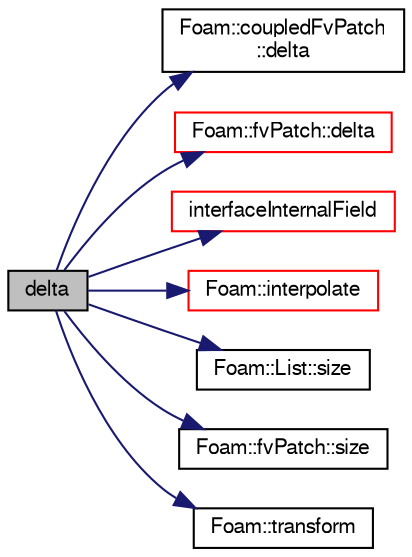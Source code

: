 digraph "delta"
{
  bgcolor="transparent";
  edge [fontname="FreeSans",fontsize="10",labelfontname="FreeSans",labelfontsize="10"];
  node [fontname="FreeSans",fontsize="10",shape=record];
  rankdir="LR";
  Node785 [label="delta",height=0.2,width=0.4,color="black", fillcolor="grey75", style="filled", fontcolor="black"];
  Node785 -> Node786 [color="midnightblue",fontsize="10",style="solid",fontname="FreeSans"];
  Node786 [label="Foam::coupledFvPatch\l::delta",height=0.2,width=0.4,color="black",URL="$a22794.html#af28a1b7920549c636b63713ee2365216",tooltip="Return delta (P to N) vectors across coupled patch. "];
  Node785 -> Node787 [color="midnightblue",fontsize="10",style="solid",fontname="FreeSans"];
  Node787 [label="Foam::fvPatch::delta",height=0.2,width=0.4,color="red",URL="$a22870.html#a8c83ba56d8c5964b15844718d953be71",tooltip="Return cell-centre to face-centre vector. "];
  Node785 -> Node890 [color="midnightblue",fontsize="10",style="solid",fontname="FreeSans"];
  Node890 [label="interfaceInternalField",height=0.2,width=0.4,color="red",URL="$a22806.html#aa8871ae0f8409c5f343da9516cd8c846",tooltip="Return the values of the given internal data adjacent to. "];
  Node785 -> Node892 [color="midnightblue",fontsize="10",style="solid",fontname="FreeSans"];
  Node892 [label="Foam::interpolate",height=0.2,width=0.4,color="red",URL="$a21124.html#aba5fff183ec42758b0944abeabec41ea"];
  Node785 -> Node886 [color="midnightblue",fontsize="10",style="solid",fontname="FreeSans"];
  Node886 [label="Foam::List::size",height=0.2,width=0.4,color="black",URL="$a25694.html#a8a5f6fa29bd4b500caf186f60245b384",tooltip="Override size to be inconsistent with allocated storage. "];
  Node785 -> Node867 [color="midnightblue",fontsize="10",style="solid",fontname="FreeSans"];
  Node867 [label="Foam::fvPatch::size",height=0.2,width=0.4,color="black",URL="$a22870.html#a03bc1200aac252c4d3e18657d700b71c",tooltip="Return size. "];
  Node785 -> Node903 [color="midnightblue",fontsize="10",style="solid",fontname="FreeSans"];
  Node903 [label="Foam::transform",height=0.2,width=0.4,color="black",URL="$a21124.html#a919915170941701c1223291531ad010c"];
}
